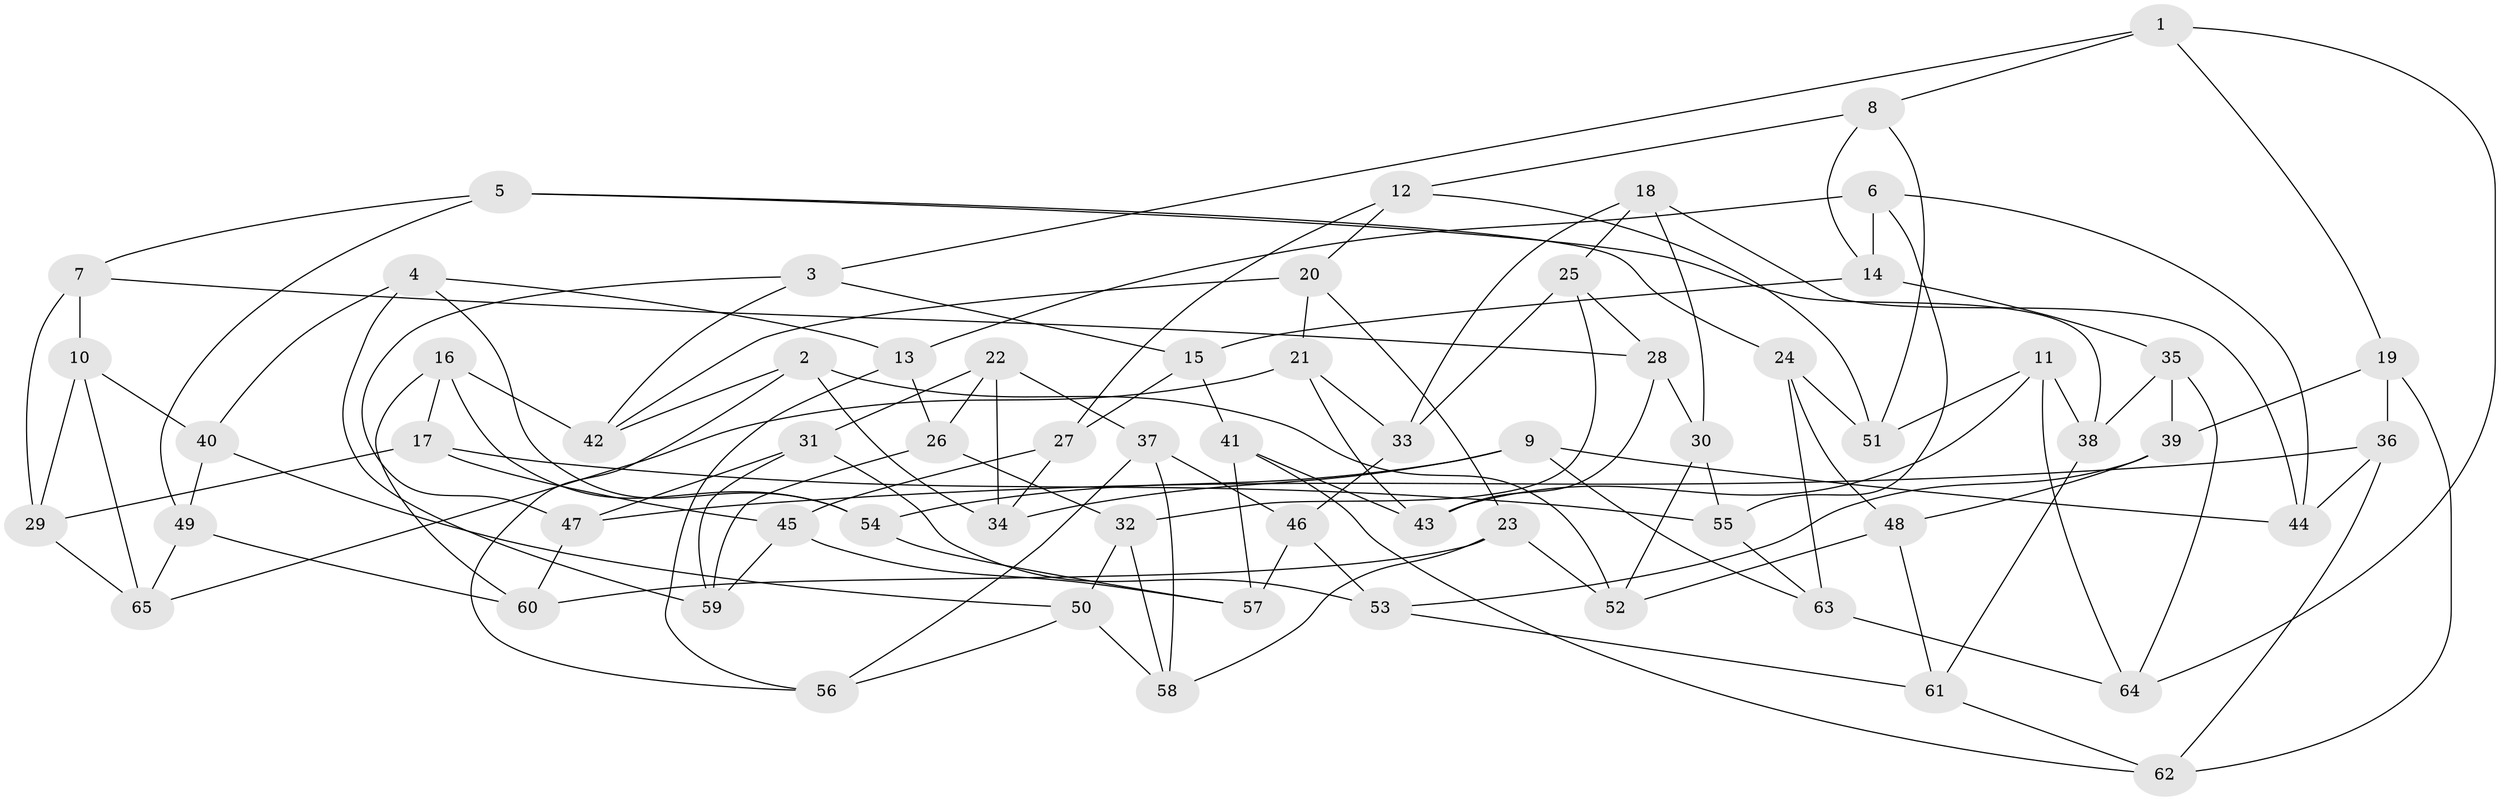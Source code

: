 // Generated by graph-tools (version 1.1) at 2025/38/03/09/25 02:38:11]
// undirected, 65 vertices, 130 edges
graph export_dot {
graph [start="1"]
  node [color=gray90,style=filled];
  1;
  2;
  3;
  4;
  5;
  6;
  7;
  8;
  9;
  10;
  11;
  12;
  13;
  14;
  15;
  16;
  17;
  18;
  19;
  20;
  21;
  22;
  23;
  24;
  25;
  26;
  27;
  28;
  29;
  30;
  31;
  32;
  33;
  34;
  35;
  36;
  37;
  38;
  39;
  40;
  41;
  42;
  43;
  44;
  45;
  46;
  47;
  48;
  49;
  50;
  51;
  52;
  53;
  54;
  55;
  56;
  57;
  58;
  59;
  60;
  61;
  62;
  63;
  64;
  65;
  1 -- 19;
  1 -- 8;
  1 -- 3;
  1 -- 64;
  2 -- 34;
  2 -- 42;
  2 -- 56;
  2 -- 52;
  3 -- 47;
  3 -- 42;
  3 -- 15;
  4 -- 40;
  4 -- 54;
  4 -- 59;
  4 -- 13;
  5 -- 38;
  5 -- 49;
  5 -- 24;
  5 -- 7;
  6 -- 14;
  6 -- 44;
  6 -- 13;
  6 -- 55;
  7 -- 10;
  7 -- 29;
  7 -- 28;
  8 -- 14;
  8 -- 51;
  8 -- 12;
  9 -- 54;
  9 -- 34;
  9 -- 63;
  9 -- 44;
  10 -- 65;
  10 -- 29;
  10 -- 40;
  11 -- 51;
  11 -- 38;
  11 -- 43;
  11 -- 64;
  12 -- 20;
  12 -- 51;
  12 -- 27;
  13 -- 56;
  13 -- 26;
  14 -- 15;
  14 -- 35;
  15 -- 41;
  15 -- 27;
  16 -- 17;
  16 -- 54;
  16 -- 42;
  16 -- 60;
  17 -- 29;
  17 -- 45;
  17 -- 55;
  18 -- 33;
  18 -- 44;
  18 -- 30;
  18 -- 25;
  19 -- 39;
  19 -- 62;
  19 -- 36;
  20 -- 21;
  20 -- 42;
  20 -- 23;
  21 -- 43;
  21 -- 33;
  21 -- 65;
  22 -- 37;
  22 -- 34;
  22 -- 31;
  22 -- 26;
  23 -- 60;
  23 -- 58;
  23 -- 52;
  24 -- 63;
  24 -- 51;
  24 -- 48;
  25 -- 32;
  25 -- 33;
  25 -- 28;
  26 -- 59;
  26 -- 32;
  27 -- 45;
  27 -- 34;
  28 -- 43;
  28 -- 30;
  29 -- 65;
  30 -- 55;
  30 -- 52;
  31 -- 47;
  31 -- 59;
  31 -- 53;
  32 -- 58;
  32 -- 50;
  33 -- 46;
  35 -- 38;
  35 -- 39;
  35 -- 64;
  36 -- 47;
  36 -- 44;
  36 -- 62;
  37 -- 46;
  37 -- 56;
  37 -- 58;
  38 -- 61;
  39 -- 48;
  39 -- 53;
  40 -- 49;
  40 -- 50;
  41 -- 57;
  41 -- 43;
  41 -- 62;
  45 -- 59;
  45 -- 57;
  46 -- 57;
  46 -- 53;
  47 -- 60;
  48 -- 52;
  48 -- 61;
  49 -- 65;
  49 -- 60;
  50 -- 58;
  50 -- 56;
  53 -- 61;
  54 -- 57;
  55 -- 63;
  61 -- 62;
  63 -- 64;
}

